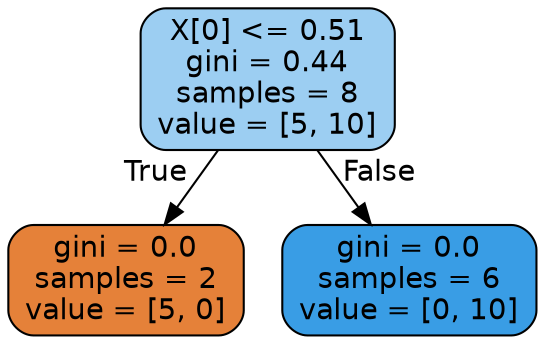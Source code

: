 digraph Tree {
node [shape=box, style="filled, rounded", color="black", fontname="helvetica"] ;
edge [fontname="helvetica"] ;
0 [label="X[0] <= 0.51\ngini = 0.44\nsamples = 8\nvalue = [5, 10]", fillcolor="#9ccef2"] ;
1 [label="gini = 0.0\nsamples = 2\nvalue = [5, 0]", fillcolor="#e58139"] ;
0 -> 1 [labeldistance=2.5, labelangle=45, headlabel="True"] ;
2 [label="gini = 0.0\nsamples = 6\nvalue = [0, 10]", fillcolor="#399de5"] ;
0 -> 2 [labeldistance=2.5, labelangle=-45, headlabel="False"] ;
}

